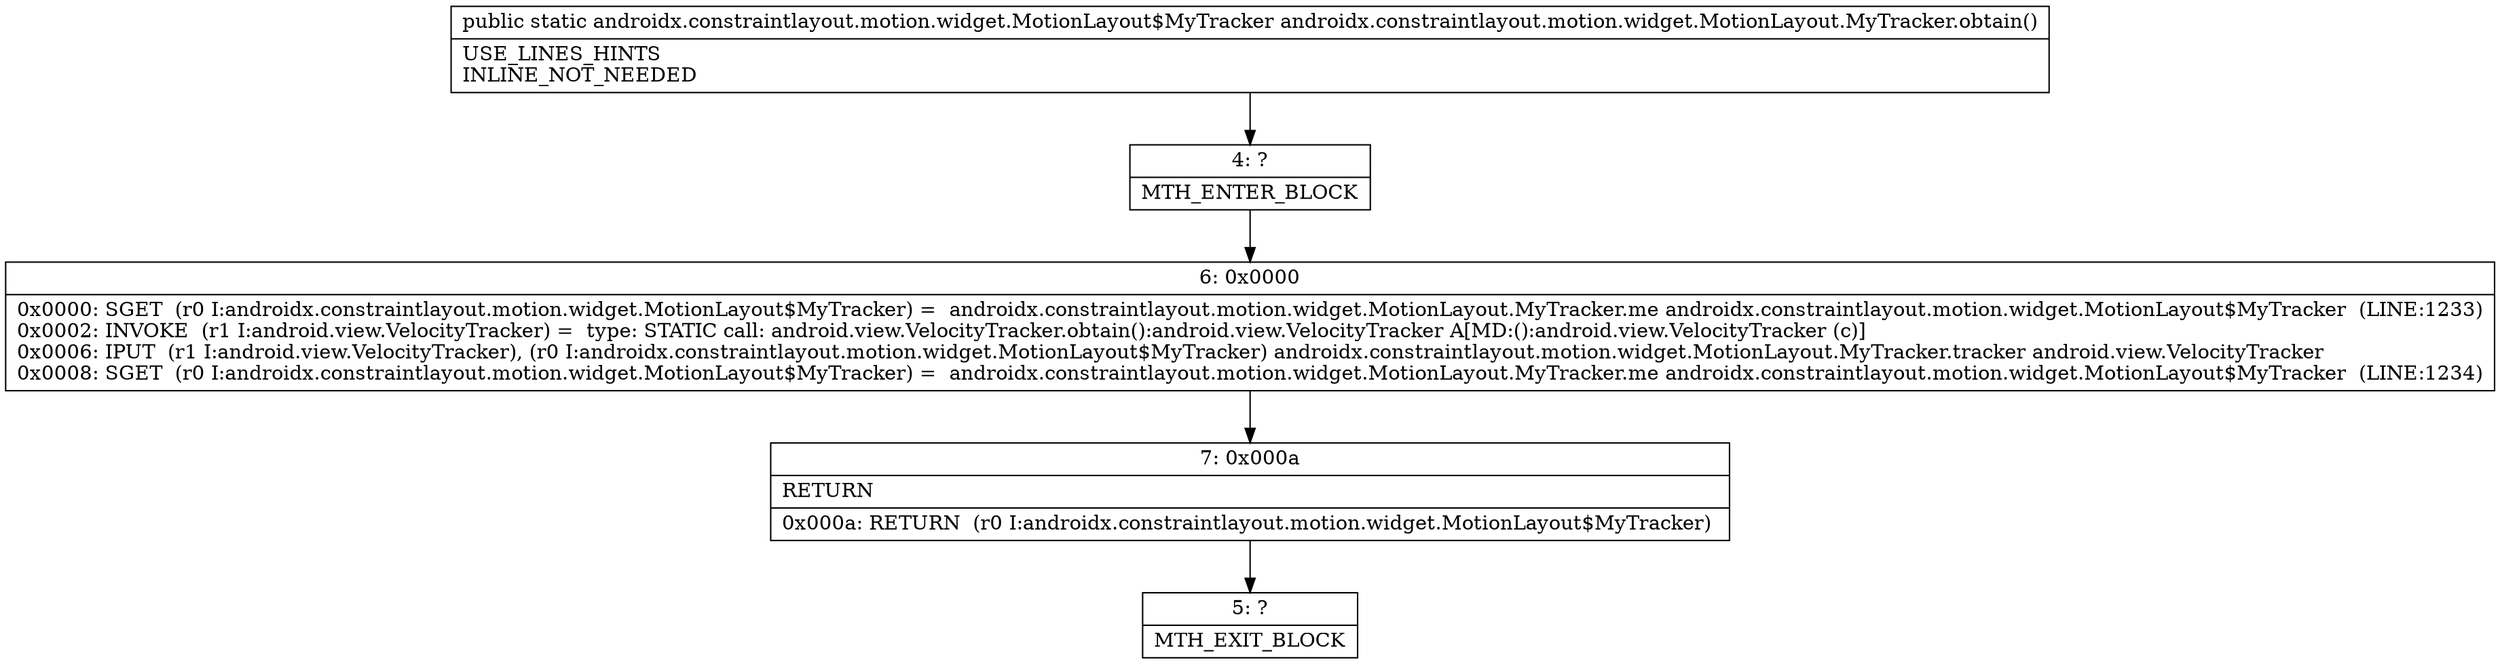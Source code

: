 digraph "CFG forandroidx.constraintlayout.motion.widget.MotionLayout.MyTracker.obtain()Landroidx\/constraintlayout\/motion\/widget\/MotionLayout$MyTracker;" {
Node_4 [shape=record,label="{4\:\ ?|MTH_ENTER_BLOCK\l}"];
Node_6 [shape=record,label="{6\:\ 0x0000|0x0000: SGET  (r0 I:androidx.constraintlayout.motion.widget.MotionLayout$MyTracker) =  androidx.constraintlayout.motion.widget.MotionLayout.MyTracker.me androidx.constraintlayout.motion.widget.MotionLayout$MyTracker  (LINE:1233)\l0x0002: INVOKE  (r1 I:android.view.VelocityTracker) =  type: STATIC call: android.view.VelocityTracker.obtain():android.view.VelocityTracker A[MD:():android.view.VelocityTracker (c)]\l0x0006: IPUT  (r1 I:android.view.VelocityTracker), (r0 I:androidx.constraintlayout.motion.widget.MotionLayout$MyTracker) androidx.constraintlayout.motion.widget.MotionLayout.MyTracker.tracker android.view.VelocityTracker \l0x0008: SGET  (r0 I:androidx.constraintlayout.motion.widget.MotionLayout$MyTracker) =  androidx.constraintlayout.motion.widget.MotionLayout.MyTracker.me androidx.constraintlayout.motion.widget.MotionLayout$MyTracker  (LINE:1234)\l}"];
Node_7 [shape=record,label="{7\:\ 0x000a|RETURN\l|0x000a: RETURN  (r0 I:androidx.constraintlayout.motion.widget.MotionLayout$MyTracker) \l}"];
Node_5 [shape=record,label="{5\:\ ?|MTH_EXIT_BLOCK\l}"];
MethodNode[shape=record,label="{public static androidx.constraintlayout.motion.widget.MotionLayout$MyTracker androidx.constraintlayout.motion.widget.MotionLayout.MyTracker.obtain()  | USE_LINES_HINTS\lINLINE_NOT_NEEDED\l}"];
MethodNode -> Node_4;Node_4 -> Node_6;
Node_6 -> Node_7;
Node_7 -> Node_5;
}

